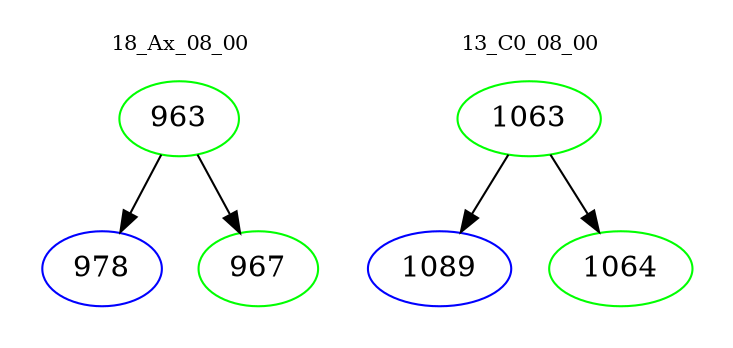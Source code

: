 digraph{
subgraph cluster_0 {
color = white
label = "18_Ax_08_00";
fontsize=10;
T0_963 [label="963", color="green"]
T0_963 -> T0_978 [color="black"]
T0_978 [label="978", color="blue"]
T0_963 -> T0_967 [color="black"]
T0_967 [label="967", color="green"]
}
subgraph cluster_1 {
color = white
label = "13_C0_08_00";
fontsize=10;
T1_1063 [label="1063", color="green"]
T1_1063 -> T1_1089 [color="black"]
T1_1089 [label="1089", color="blue"]
T1_1063 -> T1_1064 [color="black"]
T1_1064 [label="1064", color="green"]
}
}
